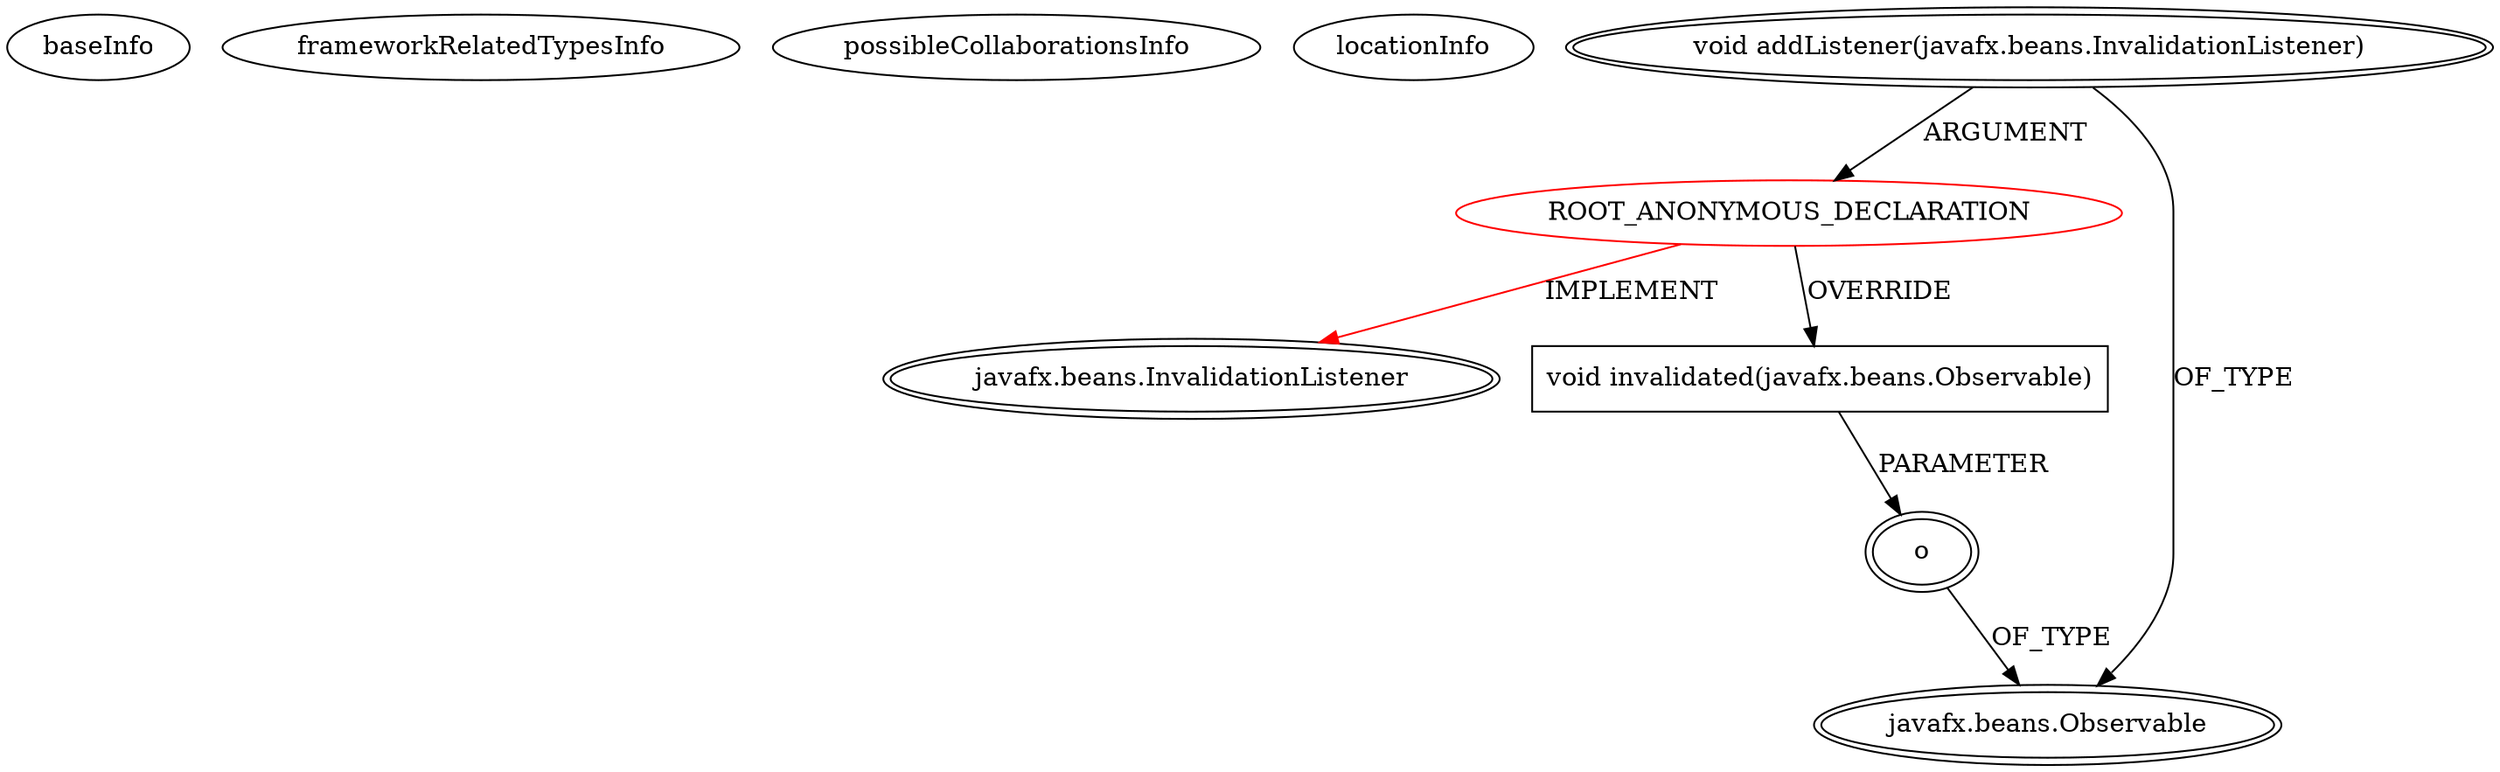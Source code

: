 digraph {
baseInfo[graphId=626,category="extension_graph",isAnonymous=true,possibleRelation=false]
frameworkRelatedTypesInfo[0="javafx.beans.InvalidationListener"]
possibleCollaborationsInfo[]
locationInfo[projectName="Johnmalc-JavaFX",filePath="/Johnmalc-JavaFX/JavaFX-master/src/bind/j.java",contextSignature="void main(java.lang.String[])",graphId="626"]
0[label="ROOT_ANONYMOUS_DECLARATION",vertexType="ROOT_ANONYMOUS_DECLARATION",isFrameworkType=false,color=red]
1[label="javafx.beans.InvalidationListener",vertexType="FRAMEWORK_INTERFACE_TYPE",isFrameworkType=true,peripheries=2]
2[label="void addListener(javafx.beans.InvalidationListener)",vertexType="OUTSIDE_CALL",isFrameworkType=true,peripheries=2]
3[label="javafx.beans.Observable",vertexType="FRAMEWORK_INTERFACE_TYPE",isFrameworkType=true,peripheries=2]
4[label="void invalidated(javafx.beans.Observable)",vertexType="OVERRIDING_METHOD_DECLARATION",isFrameworkType=false,shape=box]
5[label="o",vertexType="PARAMETER_DECLARATION",isFrameworkType=true,peripheries=2]
0->1[label="IMPLEMENT",color=red]
2->0[label="ARGUMENT"]
2->3[label="OF_TYPE"]
0->4[label="OVERRIDE"]
5->3[label="OF_TYPE"]
4->5[label="PARAMETER"]
}

